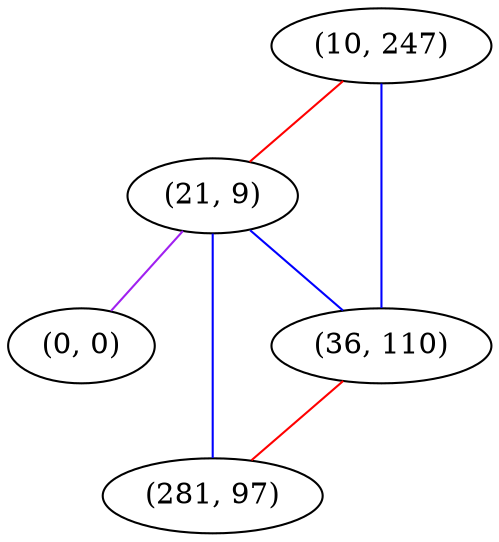 graph "" {
"(10, 247)";
"(21, 9)";
"(0, 0)";
"(36, 110)";
"(281, 97)";
"(10, 247)" -- "(21, 9)"  [color=red, key=0, weight=1];
"(10, 247)" -- "(36, 110)"  [color=blue, key=0, weight=3];
"(21, 9)" -- "(0, 0)"  [color=purple, key=0, weight=4];
"(21, 9)" -- "(36, 110)"  [color=blue, key=0, weight=3];
"(21, 9)" -- "(281, 97)"  [color=blue, key=0, weight=3];
"(36, 110)" -- "(281, 97)"  [color=red, key=0, weight=1];
}
